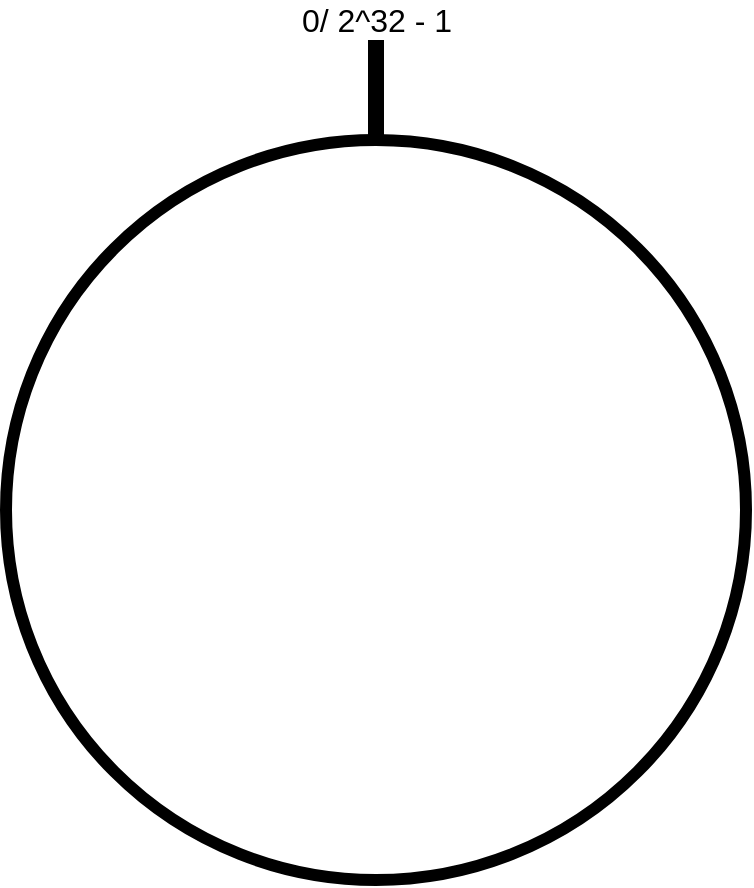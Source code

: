 <mxfile version="13.0.7" type="github">
  <diagram id="64nNctItM0ln6YRnZ9_F" name="Page-1">
    <mxGraphModel dx="946" dy="541" grid="1" gridSize="10" guides="1" tooltips="1" connect="1" arrows="1" fold="1" page="1" pageScale="1" pageWidth="827" pageHeight="1169" math="0" shadow="0">
      <root>
        <mxCell id="0" />
        <mxCell id="1" parent="0" />
        <mxCell id="XUKlRepwEZ2EofCOlBNH-1" value="" style="ellipse;whiteSpace=wrap;html=1;aspect=fixed;strokeWidth=6;" parent="1" vertex="1">
          <mxGeometry x="200" y="100" width="370" height="370" as="geometry" />
        </mxCell>
        <mxCell id="bX7MsVRuQMjISr-9wdBp-1" value="0/ 2^32 - 1" style="text;html=1;strokeColor=none;fillColor=none;align=center;verticalAlign=middle;whiteSpace=wrap;rounded=0;strokeWidth=6;fontSize=16;" vertex="1" parent="1">
          <mxGeometry x="342.5" y="30" width="85" height="20" as="geometry" />
        </mxCell>
        <mxCell id="bX7MsVRuQMjISr-9wdBp-2" value="" style="endArrow=none;html=1;exitX=0.5;exitY=0;exitDx=0;exitDy=0;entryX=0.5;entryY=1;entryDx=0;entryDy=0;strokeWidth=8;" edge="1" parent="1" source="XUKlRepwEZ2EofCOlBNH-1" target="bX7MsVRuQMjISr-9wdBp-1">
          <mxGeometry width="50" height="50" relative="1" as="geometry">
            <mxPoint x="270" y="100" as="sourcePoint" />
            <mxPoint x="320" y="50" as="targetPoint" />
          </mxGeometry>
        </mxCell>
      </root>
    </mxGraphModel>
  </diagram>
</mxfile>
